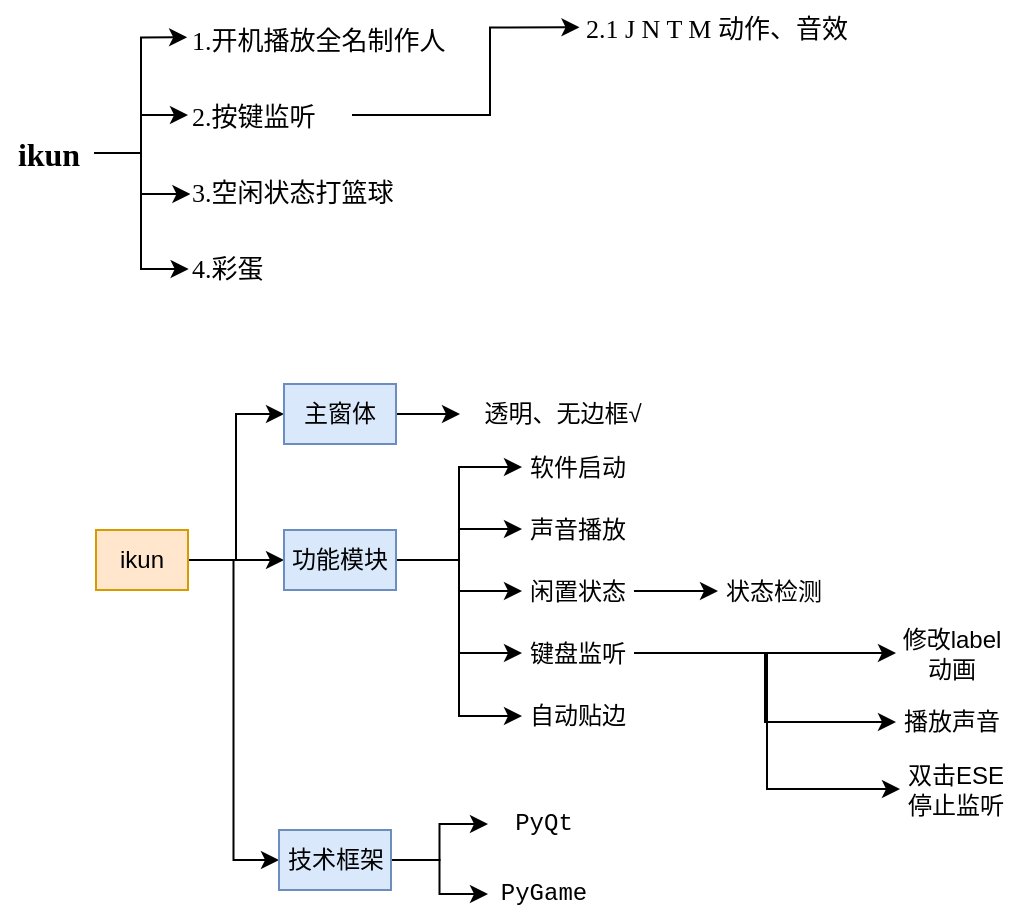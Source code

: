 <mxfile version="20.7.4" type="device"><diagram id="7Lud3fEbdBniHHCK1JW6" name="ikun"><mxGraphModel dx="757" dy="578" grid="0" gridSize="10" guides="1" tooltips="1" connect="1" arrows="1" fold="1" page="1" pageScale="1" pageWidth="1169" pageHeight="827" math="0" shadow="0"><root><mxCell id="0"/><mxCell id="1" parent="0"/><mxCell id="XxmOVEdnFxgEn70R4Jyk-2" style="edgeStyle=orthogonalEdgeStyle;rounded=0;orthogonalLoop=1;jettySize=auto;html=1;entryX=-0.003;entryY=0.47;entryDx=0;entryDy=0;entryPerimeter=0;" parent="1" source="iop_7gpMozY1vi7jYxrm-1" target="iop_7gpMozY1vi7jYxrm-4" edge="1"><mxGeometry relative="1" as="geometry"/></mxCell><mxCell id="XxmOVEdnFxgEn70R4Jyk-3" style="edgeStyle=orthogonalEdgeStyle;rounded=0;orthogonalLoop=1;jettySize=auto;html=1;" parent="1" source="iop_7gpMozY1vi7jYxrm-1" target="iop_7gpMozY1vi7jYxrm-5" edge="1"><mxGeometry relative="1" as="geometry"/></mxCell><mxCell id="XxmOVEdnFxgEn70R4Jyk-4" style="edgeStyle=orthogonalEdgeStyle;rounded=0;orthogonalLoop=1;jettySize=auto;html=1;entryX=0.01;entryY=0.554;entryDx=0;entryDy=0;entryPerimeter=0;" parent="1" source="iop_7gpMozY1vi7jYxrm-1" target="iop_7gpMozY1vi7jYxrm-6" edge="1"><mxGeometry relative="1" as="geometry"/></mxCell><mxCell id="XxmOVEdnFxgEn70R4Jyk-5" style="edgeStyle=orthogonalEdgeStyle;rounded=0;orthogonalLoop=1;jettySize=auto;html=1;entryX=0.006;entryY=0.536;entryDx=0;entryDy=0;entryPerimeter=0;" parent="1" source="iop_7gpMozY1vi7jYxrm-1" target="iop_7gpMozY1vi7jYxrm-7" edge="1"><mxGeometry relative="1" as="geometry"/></mxCell><mxCell id="iop_7gpMozY1vi7jYxrm-1" value="ikun" style="text;html=1;align=center;verticalAlign=middle;resizable=0;points=[];autosize=1;strokeColor=none;fillColor=none;fontFamily=方正行楷_GBK;fontSize=16;fontStyle=1" parent="1" vertex="1"><mxGeometry x="21" y="90" width="47" height="31" as="geometry"/></mxCell><mxCell id="iop_7gpMozY1vi7jYxrm-4" value="1.开机播放全名制作人" style="text;html=1;align=left;verticalAlign=middle;resizable=0;points=[];autosize=1;strokeColor=none;fillColor=none;fontSize=13;fontFamily=方正行楷_GBK;" parent="1" vertex="1"><mxGeometry x="115" y="34.5" width="147" height="28" as="geometry"/></mxCell><mxCell id="XxmOVEdnFxgEn70R4Jyk-7" style="edgeStyle=orthogonalEdgeStyle;rounded=0;orthogonalLoop=1;jettySize=auto;html=1;entryX=-0.008;entryY=0.488;entryDx=0;entryDy=0;entryPerimeter=0;" parent="1" source="iop_7gpMozY1vi7jYxrm-5" target="XxmOVEdnFxgEn70R4Jyk-6" edge="1"><mxGeometry relative="1" as="geometry"><Array as="points"><mxPoint x="266" y="87"/><mxPoint x="266" y="43"/></Array></mxGeometry></mxCell><mxCell id="iop_7gpMozY1vi7jYxrm-5" value="2.按键监听" style="text;html=1;align=left;verticalAlign=middle;resizable=0;points=[];autosize=1;strokeColor=none;fillColor=none;fontSize=13;fontFamily=方正行楷_GBK;" parent="1" vertex="1"><mxGeometry x="115" y="72.5" width="82" height="28" as="geometry"/></mxCell><mxCell id="iop_7gpMozY1vi7jYxrm-6" value="3.空闲状态打篮球" style="text;html=1;align=left;verticalAlign=middle;resizable=0;points=[];autosize=1;strokeColor=none;fillColor=none;fontSize=13;fontFamily=方正行楷_GBK;" parent="1" vertex="1"><mxGeometry x="115" y="110.5" width="121" height="28" as="geometry"/></mxCell><mxCell id="iop_7gpMozY1vi7jYxrm-7" value="4.彩蛋" style="text;html=1;align=left;verticalAlign=middle;resizable=0;points=[];autosize=1;strokeColor=none;fillColor=none;fontSize=13;fontFamily=方正行楷_GBK;" parent="1" vertex="1"><mxGeometry x="115" y="148.5" width="56" height="28" as="geometry"/></mxCell><mxCell id="XxmOVEdnFxgEn70R4Jyk-6" value="2.1 J N T M 动作、音效" style="text;html=1;align=left;verticalAlign=middle;resizable=0;points=[];autosize=1;strokeColor=none;fillColor=none;fontSize=13;fontFamily=方正行楷_GBK;" parent="1" vertex="1"><mxGeometry x="312" y="29" width="157" height="28" as="geometry"/></mxCell><mxCell id="XxmOVEdnFxgEn70R4Jyk-10" style="edgeStyle=orthogonalEdgeStyle;rounded=0;orthogonalLoop=1;jettySize=auto;html=1;entryX=0;entryY=0.5;entryDx=0;entryDy=0;" parent="1" source="XxmOVEdnFxgEn70R4Jyk-8" target="XxmOVEdnFxgEn70R4Jyk-9" edge="1"><mxGeometry relative="1" as="geometry"/></mxCell><mxCell id="XxmOVEdnFxgEn70R4Jyk-15" style="edgeStyle=orthogonalEdgeStyle;rounded=0;orthogonalLoop=1;jettySize=auto;html=1;" parent="1" source="XxmOVEdnFxgEn70R4Jyk-8" target="XxmOVEdnFxgEn70R4Jyk-14" edge="1"><mxGeometry relative="1" as="geometry"/></mxCell><mxCell id="3zGJSN4dhUmcTIk3wAAC-2" style="edgeStyle=orthogonalEdgeStyle;rounded=0;orthogonalLoop=1;jettySize=auto;html=1;entryX=0;entryY=0.5;entryDx=0;entryDy=0;" parent="1" source="XxmOVEdnFxgEn70R4Jyk-8" target="3zGJSN4dhUmcTIk3wAAC-1" edge="1"><mxGeometry relative="1" as="geometry"/></mxCell><mxCell id="XxmOVEdnFxgEn70R4Jyk-8" value="ikun" style="rounded=0;whiteSpace=wrap;html=1;fillColor=#ffe6cc;strokeColor=#d79b00;" parent="1" vertex="1"><mxGeometry x="69" y="294" width="46" height="30" as="geometry"/></mxCell><mxCell id="XxmOVEdnFxgEn70R4Jyk-13" value="" style="edgeStyle=orthogonalEdgeStyle;rounded=0;orthogonalLoop=1;jettySize=auto;html=1;" parent="1" source="XxmOVEdnFxgEn70R4Jyk-9" target="XxmOVEdnFxgEn70R4Jyk-11" edge="1"><mxGeometry relative="1" as="geometry"/></mxCell><mxCell id="XxmOVEdnFxgEn70R4Jyk-9" value="主窗体" style="rounded=0;whiteSpace=wrap;html=1;fillColor=#dae8fc;strokeColor=#6c8ebf;" parent="1" vertex="1"><mxGeometry x="163" y="221" width="56" height="30" as="geometry"/></mxCell><mxCell id="XxmOVEdnFxgEn70R4Jyk-11" value="透明、无边框√" style="rounded=0;whiteSpace=wrap;html=1;strokeColor=none;" parent="1" vertex="1"><mxGeometry x="251" y="224" width="103" height="24" as="geometry"/></mxCell><mxCell id="XxmOVEdnFxgEn70R4Jyk-26" style="edgeStyle=orthogonalEdgeStyle;rounded=0;orthogonalLoop=1;jettySize=auto;html=1;entryX=0;entryY=0.5;entryDx=0;entryDy=0;" parent="1" source="XxmOVEdnFxgEn70R4Jyk-14" target="XxmOVEdnFxgEn70R4Jyk-18" edge="1"><mxGeometry relative="1" as="geometry"/></mxCell><mxCell id="XxmOVEdnFxgEn70R4Jyk-27" style="edgeStyle=orthogonalEdgeStyle;rounded=0;orthogonalLoop=1;jettySize=auto;html=1;entryX=0;entryY=0.5;entryDx=0;entryDy=0;" parent="1" source="XxmOVEdnFxgEn70R4Jyk-14" target="XxmOVEdnFxgEn70R4Jyk-23" edge="1"><mxGeometry relative="1" as="geometry"/></mxCell><mxCell id="XxmOVEdnFxgEn70R4Jyk-28" style="edgeStyle=orthogonalEdgeStyle;rounded=0;orthogonalLoop=1;jettySize=auto;html=1;entryX=0;entryY=0.5;entryDx=0;entryDy=0;" parent="1" source="XxmOVEdnFxgEn70R4Jyk-14" target="XxmOVEdnFxgEn70R4Jyk-24" edge="1"><mxGeometry relative="1" as="geometry"/></mxCell><mxCell id="XxmOVEdnFxgEn70R4Jyk-29" style="edgeStyle=orthogonalEdgeStyle;rounded=0;orthogonalLoop=1;jettySize=auto;html=1;entryX=0;entryY=0.5;entryDx=0;entryDy=0;" parent="1" source="XxmOVEdnFxgEn70R4Jyk-14" target="XxmOVEdnFxgEn70R4Jyk-25" edge="1"><mxGeometry relative="1" as="geometry"/></mxCell><mxCell id="XxmOVEdnFxgEn70R4Jyk-31" style="edgeStyle=orthogonalEdgeStyle;rounded=0;orthogonalLoop=1;jettySize=auto;html=1;entryX=0;entryY=0.5;entryDx=0;entryDy=0;" parent="1" source="XxmOVEdnFxgEn70R4Jyk-14" target="XxmOVEdnFxgEn70R4Jyk-30" edge="1"><mxGeometry relative="1" as="geometry"/></mxCell><mxCell id="XxmOVEdnFxgEn70R4Jyk-14" value="功能模块" style="rounded=0;whiteSpace=wrap;html=1;fillColor=#dae8fc;strokeColor=#6c8ebf;" parent="1" vertex="1"><mxGeometry x="163" y="294" width="56" height="30" as="geometry"/></mxCell><mxCell id="XxmOVEdnFxgEn70R4Jyk-18" value="软件启动" style="rounded=0;whiteSpace=wrap;html=1;strokeColor=none;" parent="1" vertex="1"><mxGeometry x="282" y="252.5" width="56" height="20" as="geometry"/></mxCell><mxCell id="XxmOVEdnFxgEn70R4Jyk-23" value="声音播放" style="rounded=0;whiteSpace=wrap;html=1;strokeColor=none;" parent="1" vertex="1"><mxGeometry x="282" y="283.5" width="56" height="20" as="geometry"/></mxCell><mxCell id="8fukixE5FHYmCOegeYvt-2" value="" style="edgeStyle=orthogonalEdgeStyle;rounded=0;orthogonalLoop=1;jettySize=auto;html=1;" parent="1" source="XxmOVEdnFxgEn70R4Jyk-24" target="8fukixE5FHYmCOegeYvt-1" edge="1"><mxGeometry relative="1" as="geometry"/></mxCell><mxCell id="XxmOVEdnFxgEn70R4Jyk-24" value="闲置状态" style="rounded=0;whiteSpace=wrap;html=1;strokeColor=none;" parent="1" vertex="1"><mxGeometry x="282" y="314.5" width="56" height="20" as="geometry"/></mxCell><mxCell id="8fukixE5FHYmCOegeYvt-6" style="edgeStyle=orthogonalEdgeStyle;rounded=0;orthogonalLoop=1;jettySize=auto;html=1;entryX=0;entryY=0.5;entryDx=0;entryDy=0;" parent="1" source="XxmOVEdnFxgEn70R4Jyk-25" target="8fukixE5FHYmCOegeYvt-3" edge="1"><mxGeometry relative="1" as="geometry"/></mxCell><mxCell id="8fukixE5FHYmCOegeYvt-7" style="edgeStyle=orthogonalEdgeStyle;rounded=0;orthogonalLoop=1;jettySize=auto;html=1;entryX=0;entryY=0.5;entryDx=0;entryDy=0;" parent="1" source="XxmOVEdnFxgEn70R4Jyk-25" target="8fukixE5FHYmCOegeYvt-4" edge="1"><mxGeometry relative="1" as="geometry"/></mxCell><mxCell id="B-g90JcAuqhj0rgvUyuy-2" style="edgeStyle=orthogonalEdgeStyle;rounded=0;orthogonalLoop=1;jettySize=auto;html=1;entryX=0;entryY=0.5;entryDx=0;entryDy=0;" edge="1" parent="1" source="XxmOVEdnFxgEn70R4Jyk-25" target="B-g90JcAuqhj0rgvUyuy-1"><mxGeometry relative="1" as="geometry"/></mxCell><mxCell id="XxmOVEdnFxgEn70R4Jyk-25" value="键盘监听" style="rounded=0;whiteSpace=wrap;html=1;strokeColor=none;" parent="1" vertex="1"><mxGeometry x="282" y="345.5" width="56" height="20" as="geometry"/></mxCell><mxCell id="XxmOVEdnFxgEn70R4Jyk-30" value="自动贴边" style="rounded=0;whiteSpace=wrap;html=1;strokeColor=none;" parent="1" vertex="1"><mxGeometry x="282" y="377" width="56" height="20" as="geometry"/></mxCell><mxCell id="3zGJSN4dhUmcTIk3wAAC-4" style="edgeStyle=orthogonalEdgeStyle;rounded=0;orthogonalLoop=1;jettySize=auto;html=1;" parent="1" source="3zGJSN4dhUmcTIk3wAAC-1" target="3zGJSN4dhUmcTIk3wAAC-3" edge="1"><mxGeometry relative="1" as="geometry"/></mxCell><mxCell id="3zGJSN4dhUmcTIk3wAAC-6" style="edgeStyle=orthogonalEdgeStyle;rounded=0;orthogonalLoop=1;jettySize=auto;html=1;entryX=0;entryY=0.5;entryDx=0;entryDy=0;fontFamily=Courier New;" parent="1" source="3zGJSN4dhUmcTIk3wAAC-1" target="3zGJSN4dhUmcTIk3wAAC-5" edge="1"><mxGeometry relative="1" as="geometry"/></mxCell><mxCell id="3zGJSN4dhUmcTIk3wAAC-1" value="技术框架" style="rounded=0;whiteSpace=wrap;html=1;fillColor=#dae8fc;strokeColor=#6c8ebf;" parent="1" vertex="1"><mxGeometry x="160.5" y="444" width="56" height="30" as="geometry"/></mxCell><mxCell id="3zGJSN4dhUmcTIk3wAAC-3" value="PyQt" style="rounded=0;whiteSpace=wrap;html=1;strokeColor=none;fontFamily=Courier New;" parent="1" vertex="1"><mxGeometry x="265" y="431" width="56" height="20" as="geometry"/></mxCell><mxCell id="3zGJSN4dhUmcTIk3wAAC-5" value="PyGame" style="rounded=0;whiteSpace=wrap;html=1;strokeColor=none;fontFamily=Courier New;" parent="1" vertex="1"><mxGeometry x="265" y="466" width="56" height="20" as="geometry"/></mxCell><mxCell id="8fukixE5FHYmCOegeYvt-1" value="状态检测" style="rounded=0;whiteSpace=wrap;html=1;strokeColor=none;" parent="1" vertex="1"><mxGeometry x="380" y="314.5" width="56" height="20" as="geometry"/></mxCell><mxCell id="8fukixE5FHYmCOegeYvt-3" value="修改label动画" style="rounded=0;whiteSpace=wrap;html=1;strokeColor=none;" parent="1" vertex="1"><mxGeometry x="469" y="345.5" width="56" height="20" as="geometry"/></mxCell><mxCell id="8fukixE5FHYmCOegeYvt-4" value="播放声音" style="rounded=0;whiteSpace=wrap;html=1;strokeColor=none;" parent="1" vertex="1"><mxGeometry x="469" y="380" width="56" height="20" as="geometry"/></mxCell><mxCell id="B-g90JcAuqhj0rgvUyuy-1" value="双击ESE停止监听" style="rounded=0;whiteSpace=wrap;html=1;strokeColor=none;" vertex="1" parent="1"><mxGeometry x="471" y="413.5" width="56" height="20" as="geometry"/></mxCell></root></mxGraphModel></diagram></mxfile>